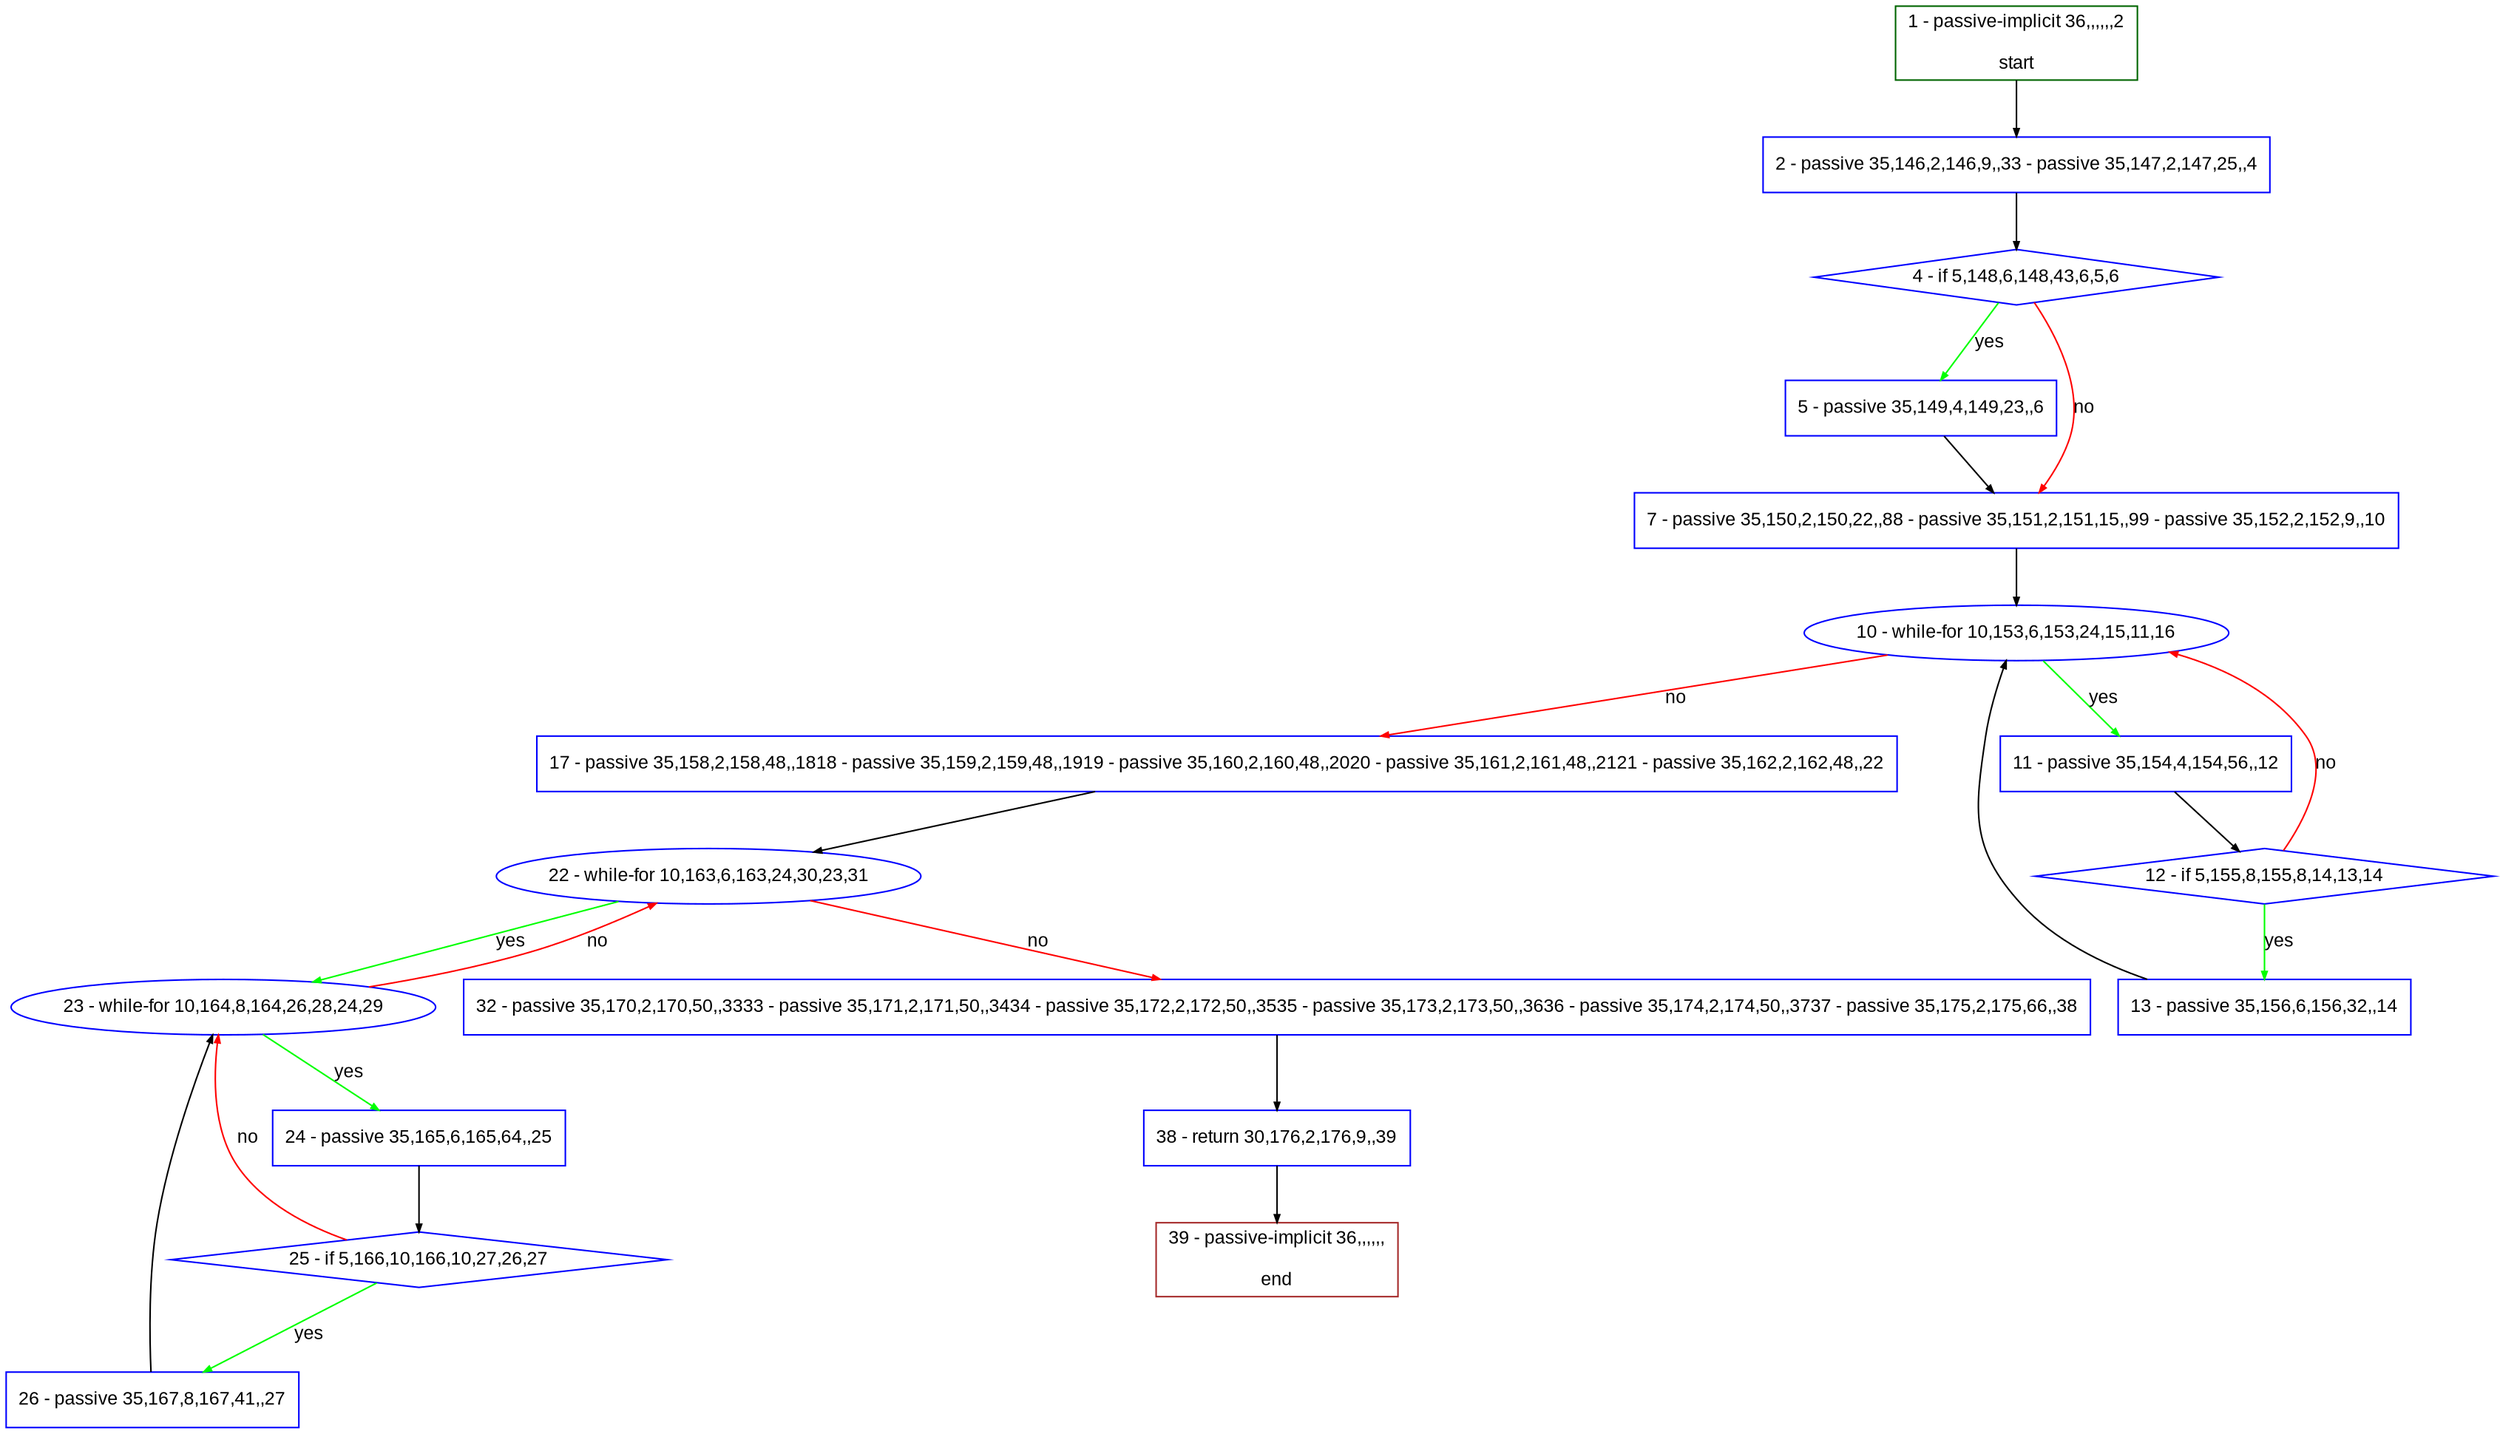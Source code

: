 digraph "" {
  graph [pack="true", label="", fontsize="12", packmode="clust", fontname="Arial", fillcolor="#FFFFCC", bgcolor="white", style="rounded,filled", compound="true"];
  node [node_initialized="no", label="", color="grey", fontsize="12", fillcolor="white", fontname="Arial", style="filled", shape="rectangle", compound="true", fixedsize="false"];
  edge [fontcolor="black", arrowhead="normal", arrowtail="none", arrowsize="0.5", ltail="", label="", color="black", fontsize="12", lhead="", fontname="Arial", dir="forward", compound="true"];
  __N1 [label="2 - passive 35,146,2,146,9,,33 - passive 35,147,2,147,25,,4", color="#0000ff", fillcolor="#ffffff", style="filled", shape="box"];
  __N2 [label="1 - passive-implicit 36,,,,,,2\n\nstart", color="#006400", fillcolor="#ffffff", style="filled", shape="box"];
  __N3 [label="4 - if 5,148,6,148,43,6,5,6", color="#0000ff", fillcolor="#ffffff", style="filled", shape="diamond"];
  __N4 [label="5 - passive 35,149,4,149,23,,6", color="#0000ff", fillcolor="#ffffff", style="filled", shape="box"];
  __N5 [label="7 - passive 35,150,2,150,22,,88 - passive 35,151,2,151,15,,99 - passive 35,152,2,152,9,,10", color="#0000ff", fillcolor="#ffffff", style="filled", shape="box"];
  __N6 [label="10 - while-for 10,153,6,153,24,15,11,16", color="#0000ff", fillcolor="#ffffff", style="filled", shape="oval"];
  __N7 [label="11 - passive 35,154,4,154,56,,12", color="#0000ff", fillcolor="#ffffff", style="filled", shape="box"];
  __N8 [label="17 - passive 35,158,2,158,48,,1818 - passive 35,159,2,159,48,,1919 - passive 35,160,2,160,48,,2020 - passive 35,161,2,161,48,,2121 - passive 35,162,2,162,48,,22", color="#0000ff", fillcolor="#ffffff", style="filled", shape="box"];
  __N9 [label="12 - if 5,155,8,155,8,14,13,14", color="#0000ff", fillcolor="#ffffff", style="filled", shape="diamond"];
  __N10 [label="13 - passive 35,156,6,156,32,,14", color="#0000ff", fillcolor="#ffffff", style="filled", shape="box"];
  __N11 [label="22 - while-for 10,163,6,163,24,30,23,31", color="#0000ff", fillcolor="#ffffff", style="filled", shape="oval"];
  __N12 [label="23 - while-for 10,164,8,164,26,28,24,29", color="#0000ff", fillcolor="#ffffff", style="filled", shape="oval"];
  __N13 [label="32 - passive 35,170,2,170,50,,3333 - passive 35,171,2,171,50,,3434 - passive 35,172,2,172,50,,3535 - passive 35,173,2,173,50,,3636 - passive 35,174,2,174,50,,3737 - passive 35,175,2,175,66,,38", color="#0000ff", fillcolor="#ffffff", style="filled", shape="box"];
  __N14 [label="24 - passive 35,165,6,165,64,,25", color="#0000ff", fillcolor="#ffffff", style="filled", shape="box"];
  __N15 [label="25 - if 5,166,10,166,10,27,26,27", color="#0000ff", fillcolor="#ffffff", style="filled", shape="diamond"];
  __N16 [label="26 - passive 35,167,8,167,41,,27", color="#0000ff", fillcolor="#ffffff", style="filled", shape="box"];
  __N17 [label="38 - return 30,176,2,176,9,,39", color="#0000ff", fillcolor="#ffffff", style="filled", shape="box"];
  __N18 [label="39 - passive-implicit 36,,,,,,\n\nend", color="#a52a2a", fillcolor="#ffffff", style="filled", shape="box"];
  __N2 -> __N1 [arrowhead="normal", arrowtail="none", color="#000000", label="", dir="forward"];
  __N1 -> __N3 [arrowhead="normal", arrowtail="none", color="#000000", label="", dir="forward"];
  __N3 -> __N4 [arrowhead="normal", arrowtail="none", color="#00ff00", label="yes", dir="forward"];
  __N3 -> __N5 [arrowhead="normal", arrowtail="none", color="#ff0000", label="no", dir="forward"];
  __N4 -> __N5 [arrowhead="normal", arrowtail="none", color="#000000", label="", dir="forward"];
  __N5 -> __N6 [arrowhead="normal", arrowtail="none", color="#000000", label="", dir="forward"];
  __N6 -> __N7 [arrowhead="normal", arrowtail="none", color="#00ff00", label="yes", dir="forward"];
  __N6 -> __N8 [arrowhead="normal", arrowtail="none", color="#ff0000", label="no", dir="forward"];
  __N7 -> __N9 [arrowhead="normal", arrowtail="none", color="#000000", label="", dir="forward"];
  __N9 -> __N6 [arrowhead="normal", arrowtail="none", color="#ff0000", label="no", dir="forward"];
  __N9 -> __N10 [arrowhead="normal", arrowtail="none", color="#00ff00", label="yes", dir="forward"];
  __N10 -> __N6 [arrowhead="normal", arrowtail="none", color="#000000", label="", dir="forward"];
  __N8 -> __N11 [arrowhead="normal", arrowtail="none", color="#000000", label="", dir="forward"];
  __N11 -> __N12 [arrowhead="normal", arrowtail="none", color="#00ff00", label="yes", dir="forward"];
  __N12 -> __N11 [arrowhead="normal", arrowtail="none", color="#ff0000", label="no", dir="forward"];
  __N11 -> __N13 [arrowhead="normal", arrowtail="none", color="#ff0000", label="no", dir="forward"];
  __N12 -> __N14 [arrowhead="normal", arrowtail="none", color="#00ff00", label="yes", dir="forward"];
  __N14 -> __N15 [arrowhead="normal", arrowtail="none", color="#000000", label="", dir="forward"];
  __N15 -> __N12 [arrowhead="normal", arrowtail="none", color="#ff0000", label="no", dir="forward"];
  __N15 -> __N16 [arrowhead="normal", arrowtail="none", color="#00ff00", label="yes", dir="forward"];
  __N16 -> __N12 [arrowhead="normal", arrowtail="none", color="#000000", label="", dir="forward"];
  __N13 -> __N17 [arrowhead="normal", arrowtail="none", color="#000000", label="", dir="forward"];
  __N17 -> __N18 [arrowhead="normal", arrowtail="none", color="#000000", label="", dir="forward"];
}
